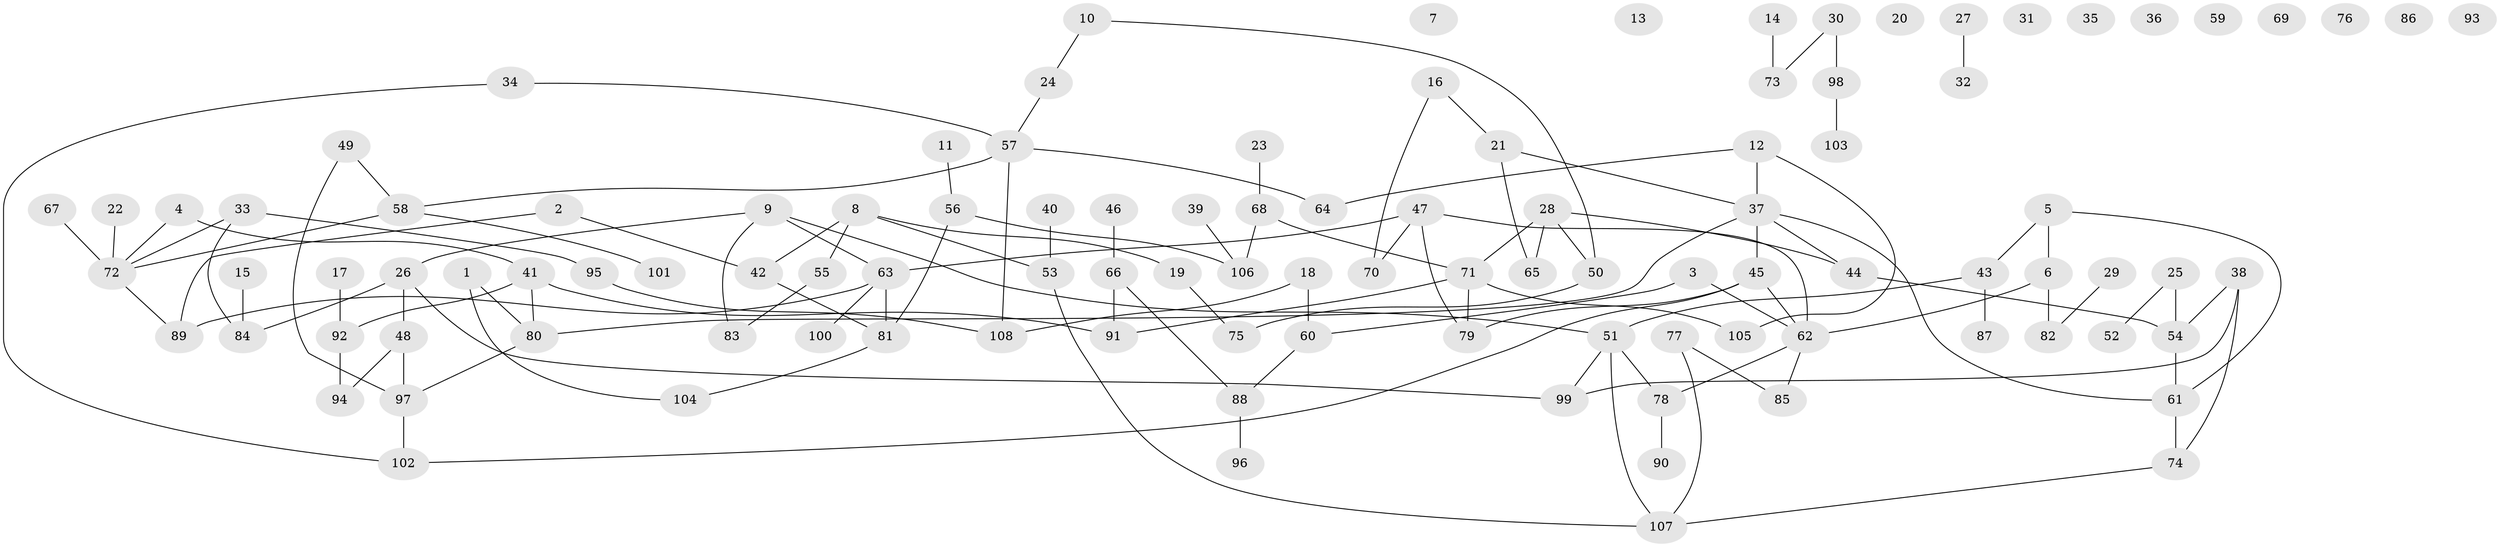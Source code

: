 // coarse degree distribution, {3: 0.234375, 4: 0.203125, 11: 0.015625, 7: 0.015625, 2: 0.328125, 5: 0.03125, 1: 0.140625, 6: 0.03125}
// Generated by graph-tools (version 1.1) at 2025/48/03/04/25 22:48:00]
// undirected, 108 vertices, 127 edges
graph export_dot {
  node [color=gray90,style=filled];
  1;
  2;
  3;
  4;
  5;
  6;
  7;
  8;
  9;
  10;
  11;
  12;
  13;
  14;
  15;
  16;
  17;
  18;
  19;
  20;
  21;
  22;
  23;
  24;
  25;
  26;
  27;
  28;
  29;
  30;
  31;
  32;
  33;
  34;
  35;
  36;
  37;
  38;
  39;
  40;
  41;
  42;
  43;
  44;
  45;
  46;
  47;
  48;
  49;
  50;
  51;
  52;
  53;
  54;
  55;
  56;
  57;
  58;
  59;
  60;
  61;
  62;
  63;
  64;
  65;
  66;
  67;
  68;
  69;
  70;
  71;
  72;
  73;
  74;
  75;
  76;
  77;
  78;
  79;
  80;
  81;
  82;
  83;
  84;
  85;
  86;
  87;
  88;
  89;
  90;
  91;
  92;
  93;
  94;
  95;
  96;
  97;
  98;
  99;
  100;
  101;
  102;
  103;
  104;
  105;
  106;
  107;
  108;
  1 -- 80;
  1 -- 104;
  2 -- 42;
  2 -- 89;
  3 -- 60;
  3 -- 62;
  4 -- 41;
  4 -- 72;
  5 -- 6;
  5 -- 43;
  5 -- 61;
  6 -- 62;
  6 -- 82;
  8 -- 19;
  8 -- 42;
  8 -- 53;
  8 -- 55;
  9 -- 26;
  9 -- 51;
  9 -- 63;
  9 -- 83;
  10 -- 24;
  10 -- 50;
  11 -- 56;
  12 -- 37;
  12 -- 64;
  12 -- 105;
  14 -- 73;
  15 -- 84;
  16 -- 21;
  16 -- 70;
  17 -- 92;
  18 -- 60;
  18 -- 108;
  19 -- 75;
  21 -- 37;
  21 -- 65;
  22 -- 72;
  23 -- 68;
  24 -- 57;
  25 -- 52;
  25 -- 54;
  26 -- 48;
  26 -- 84;
  26 -- 99;
  27 -- 32;
  28 -- 44;
  28 -- 50;
  28 -- 65;
  28 -- 71;
  29 -- 82;
  30 -- 73;
  30 -- 98;
  33 -- 72;
  33 -- 84;
  33 -- 95;
  34 -- 57;
  34 -- 102;
  37 -- 44;
  37 -- 45;
  37 -- 61;
  37 -- 80;
  38 -- 54;
  38 -- 74;
  38 -- 99;
  39 -- 106;
  40 -- 53;
  41 -- 80;
  41 -- 91;
  41 -- 92;
  42 -- 81;
  43 -- 51;
  43 -- 87;
  44 -- 54;
  45 -- 62;
  45 -- 79;
  45 -- 102;
  46 -- 66;
  47 -- 62;
  47 -- 63;
  47 -- 70;
  47 -- 79;
  48 -- 94;
  48 -- 97;
  49 -- 58;
  49 -- 97;
  50 -- 75;
  51 -- 78;
  51 -- 99;
  51 -- 107;
  53 -- 107;
  54 -- 61;
  55 -- 83;
  56 -- 81;
  56 -- 106;
  57 -- 58;
  57 -- 64;
  57 -- 108;
  58 -- 72;
  58 -- 101;
  60 -- 88;
  61 -- 74;
  62 -- 78;
  62 -- 85;
  63 -- 81;
  63 -- 89;
  63 -- 100;
  66 -- 88;
  66 -- 91;
  67 -- 72;
  68 -- 71;
  68 -- 106;
  71 -- 79;
  71 -- 91;
  71 -- 105;
  72 -- 89;
  74 -- 107;
  77 -- 85;
  77 -- 107;
  78 -- 90;
  80 -- 97;
  81 -- 104;
  88 -- 96;
  92 -- 94;
  95 -- 108;
  97 -- 102;
  98 -- 103;
}
